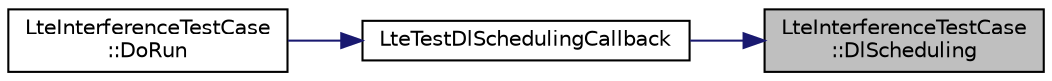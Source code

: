 digraph "LteInterferenceTestCase::DlScheduling"
{
 // LATEX_PDF_SIZE
  edge [fontname="Helvetica",fontsize="10",labelfontname="Helvetica",labelfontsize="10"];
  node [fontname="Helvetica",fontsize="10",shape=record];
  rankdir="RL";
  Node1 [label="LteInterferenceTestCase\l::DlScheduling",height=0.2,width=0.4,color="black", fillcolor="grey75", style="filled", fontcolor="black",tooltip="DL scheduling function."];
  Node1 -> Node2 [dir="back",color="midnightblue",fontsize="10",style="solid",fontname="Helvetica"];
  Node2 [label="LteTestDlSchedulingCallback",height=0.2,width=0.4,color="black", fillcolor="white", style="filled",URL="$lte-test-interference_8cc.html#a32864974d57122bf046adcf4935dd9ba",tooltip=" "];
  Node2 -> Node3 [dir="back",color="midnightblue",fontsize="10",style="solid",fontname="Helvetica"];
  Node3 [label="LteInterferenceTestCase\l::DoRun",height=0.2,width=0.4,color="black", fillcolor="white", style="filled",URL="$class_lte_interference_test_case.html#adc059d120a4d9effd2ca5f6fecaae31a",tooltip="Implementation to actually run this TestCase."];
}

